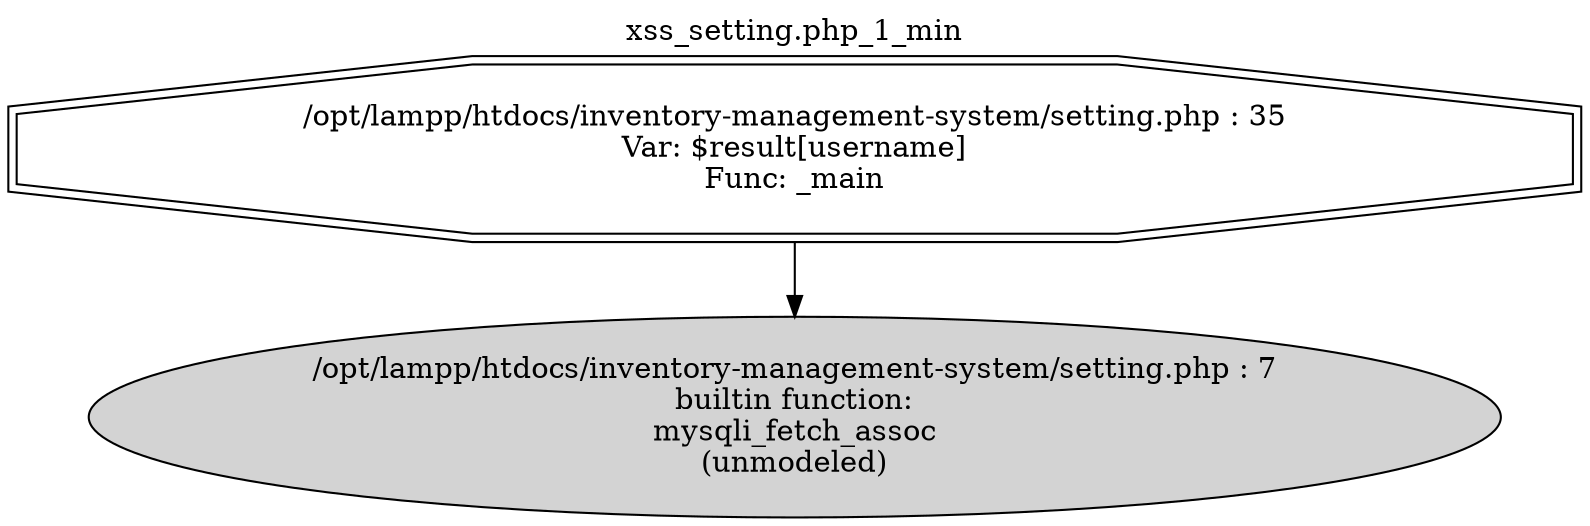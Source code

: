digraph cfg {
  label="xss_setting.php_1_min";
  labelloc=t;
  n1 [shape=doubleoctagon, label="/opt/lampp/htdocs/inventory-management-system/setting.php : 35\nVar: $result[username]\nFunc: _main\n"];
  n2 [shape=ellipse, label="/opt/lampp/htdocs/inventory-management-system/setting.php : 7\nbuiltin function:\nmysqli_fetch_assoc\n(unmodeled)\n",style=filled];
  n1 -> n2;
}
